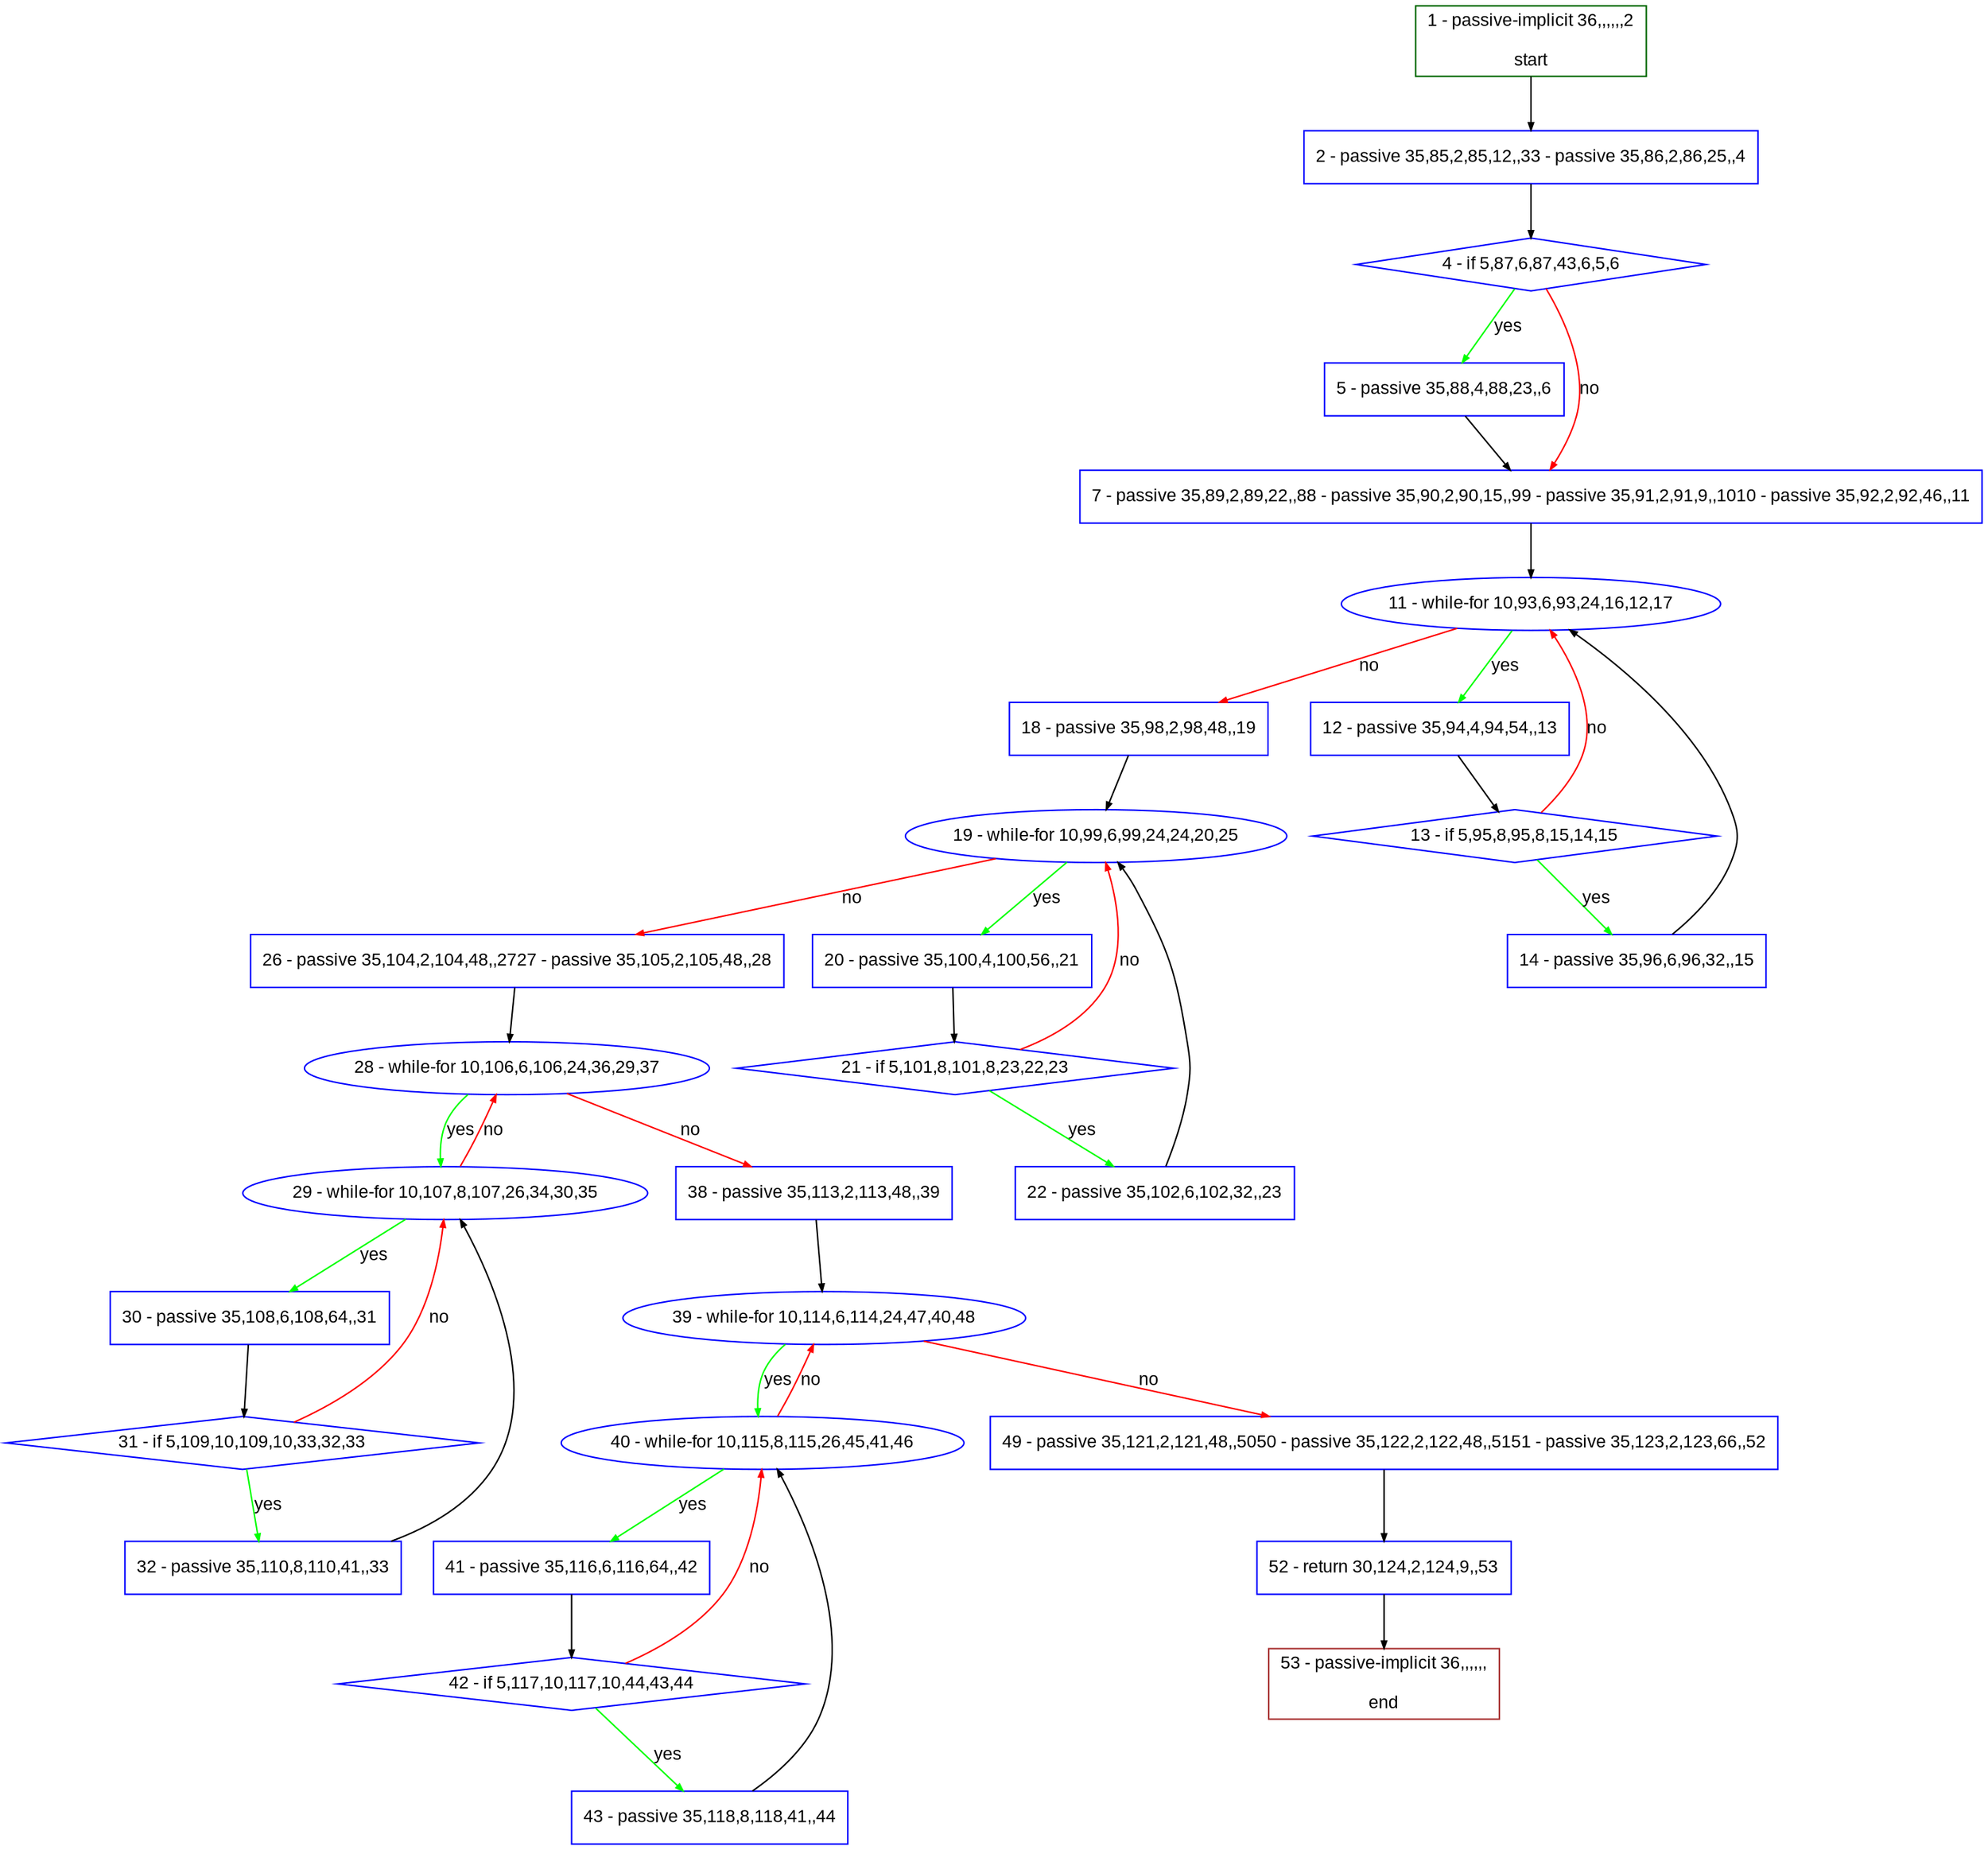 digraph "" {
  graph [pack="true", label="", fontsize="12", packmode="clust", fontname="Arial", fillcolor="#FFFFCC", bgcolor="white", style="rounded,filled", compound="true"];
  node [node_initialized="no", label="", color="grey", fontsize="12", fillcolor="white", fontname="Arial", style="filled", shape="rectangle", compound="true", fixedsize="false"];
  edge [fontcolor="black", arrowhead="normal", arrowtail="none", arrowsize="0.5", ltail="", label="", color="black", fontsize="12", lhead="", fontname="Arial", dir="forward", compound="true"];
  __N1 [label="2 - passive 35,85,2,85,12,,33 - passive 35,86,2,86,25,,4", color="#0000ff", fillcolor="#ffffff", style="filled", shape="box"];
  __N2 [label="1 - passive-implicit 36,,,,,,2\n\nstart", color="#006400", fillcolor="#ffffff", style="filled", shape="box"];
  __N3 [label="4 - if 5,87,6,87,43,6,5,6", color="#0000ff", fillcolor="#ffffff", style="filled", shape="diamond"];
  __N4 [label="5 - passive 35,88,4,88,23,,6", color="#0000ff", fillcolor="#ffffff", style="filled", shape="box"];
  __N5 [label="7 - passive 35,89,2,89,22,,88 - passive 35,90,2,90,15,,99 - passive 35,91,2,91,9,,1010 - passive 35,92,2,92,46,,11", color="#0000ff", fillcolor="#ffffff", style="filled", shape="box"];
  __N6 [label="11 - while-for 10,93,6,93,24,16,12,17", color="#0000ff", fillcolor="#ffffff", style="filled", shape="oval"];
  __N7 [label="12 - passive 35,94,4,94,54,,13", color="#0000ff", fillcolor="#ffffff", style="filled", shape="box"];
  __N8 [label="18 - passive 35,98,2,98,48,,19", color="#0000ff", fillcolor="#ffffff", style="filled", shape="box"];
  __N9 [label="13 - if 5,95,8,95,8,15,14,15", color="#0000ff", fillcolor="#ffffff", style="filled", shape="diamond"];
  __N10 [label="14 - passive 35,96,6,96,32,,15", color="#0000ff", fillcolor="#ffffff", style="filled", shape="box"];
  __N11 [label="19 - while-for 10,99,6,99,24,24,20,25", color="#0000ff", fillcolor="#ffffff", style="filled", shape="oval"];
  __N12 [label="20 - passive 35,100,4,100,56,,21", color="#0000ff", fillcolor="#ffffff", style="filled", shape="box"];
  __N13 [label="26 - passive 35,104,2,104,48,,2727 - passive 35,105,2,105,48,,28", color="#0000ff", fillcolor="#ffffff", style="filled", shape="box"];
  __N14 [label="21 - if 5,101,8,101,8,23,22,23", color="#0000ff", fillcolor="#ffffff", style="filled", shape="diamond"];
  __N15 [label="22 - passive 35,102,6,102,32,,23", color="#0000ff", fillcolor="#ffffff", style="filled", shape="box"];
  __N16 [label="28 - while-for 10,106,6,106,24,36,29,37", color="#0000ff", fillcolor="#ffffff", style="filled", shape="oval"];
  __N17 [label="29 - while-for 10,107,8,107,26,34,30,35", color="#0000ff", fillcolor="#ffffff", style="filled", shape="oval"];
  __N18 [label="38 - passive 35,113,2,113,48,,39", color="#0000ff", fillcolor="#ffffff", style="filled", shape="box"];
  __N19 [label="30 - passive 35,108,6,108,64,,31", color="#0000ff", fillcolor="#ffffff", style="filled", shape="box"];
  __N20 [label="31 - if 5,109,10,109,10,33,32,33", color="#0000ff", fillcolor="#ffffff", style="filled", shape="diamond"];
  __N21 [label="32 - passive 35,110,8,110,41,,33", color="#0000ff", fillcolor="#ffffff", style="filled", shape="box"];
  __N22 [label="39 - while-for 10,114,6,114,24,47,40,48", color="#0000ff", fillcolor="#ffffff", style="filled", shape="oval"];
  __N23 [label="40 - while-for 10,115,8,115,26,45,41,46", color="#0000ff", fillcolor="#ffffff", style="filled", shape="oval"];
  __N24 [label="49 - passive 35,121,2,121,48,,5050 - passive 35,122,2,122,48,,5151 - passive 35,123,2,123,66,,52", color="#0000ff", fillcolor="#ffffff", style="filled", shape="box"];
  __N25 [label="41 - passive 35,116,6,116,64,,42", color="#0000ff", fillcolor="#ffffff", style="filled", shape="box"];
  __N26 [label="42 - if 5,117,10,117,10,44,43,44", color="#0000ff", fillcolor="#ffffff", style="filled", shape="diamond"];
  __N27 [label="43 - passive 35,118,8,118,41,,44", color="#0000ff", fillcolor="#ffffff", style="filled", shape="box"];
  __N28 [label="52 - return 30,124,2,124,9,,53", color="#0000ff", fillcolor="#ffffff", style="filled", shape="box"];
  __N29 [label="53 - passive-implicit 36,,,,,,\n\nend", color="#a52a2a", fillcolor="#ffffff", style="filled", shape="box"];
  __N2 -> __N1 [arrowhead="normal", arrowtail="none", color="#000000", label="", dir="forward"];
  __N1 -> __N3 [arrowhead="normal", arrowtail="none", color="#000000", label="", dir="forward"];
  __N3 -> __N4 [arrowhead="normal", arrowtail="none", color="#00ff00", label="yes", dir="forward"];
  __N3 -> __N5 [arrowhead="normal", arrowtail="none", color="#ff0000", label="no", dir="forward"];
  __N4 -> __N5 [arrowhead="normal", arrowtail="none", color="#000000", label="", dir="forward"];
  __N5 -> __N6 [arrowhead="normal", arrowtail="none", color="#000000", label="", dir="forward"];
  __N6 -> __N7 [arrowhead="normal", arrowtail="none", color="#00ff00", label="yes", dir="forward"];
  __N6 -> __N8 [arrowhead="normal", arrowtail="none", color="#ff0000", label="no", dir="forward"];
  __N7 -> __N9 [arrowhead="normal", arrowtail="none", color="#000000", label="", dir="forward"];
  __N9 -> __N6 [arrowhead="normal", arrowtail="none", color="#ff0000", label="no", dir="forward"];
  __N9 -> __N10 [arrowhead="normal", arrowtail="none", color="#00ff00", label="yes", dir="forward"];
  __N10 -> __N6 [arrowhead="normal", arrowtail="none", color="#000000", label="", dir="forward"];
  __N8 -> __N11 [arrowhead="normal", arrowtail="none", color="#000000", label="", dir="forward"];
  __N11 -> __N12 [arrowhead="normal", arrowtail="none", color="#00ff00", label="yes", dir="forward"];
  __N11 -> __N13 [arrowhead="normal", arrowtail="none", color="#ff0000", label="no", dir="forward"];
  __N12 -> __N14 [arrowhead="normal", arrowtail="none", color="#000000", label="", dir="forward"];
  __N14 -> __N11 [arrowhead="normal", arrowtail="none", color="#ff0000", label="no", dir="forward"];
  __N14 -> __N15 [arrowhead="normal", arrowtail="none", color="#00ff00", label="yes", dir="forward"];
  __N15 -> __N11 [arrowhead="normal", arrowtail="none", color="#000000", label="", dir="forward"];
  __N13 -> __N16 [arrowhead="normal", arrowtail="none", color="#000000", label="", dir="forward"];
  __N16 -> __N17 [arrowhead="normal", arrowtail="none", color="#00ff00", label="yes", dir="forward"];
  __N17 -> __N16 [arrowhead="normal", arrowtail="none", color="#ff0000", label="no", dir="forward"];
  __N16 -> __N18 [arrowhead="normal", arrowtail="none", color="#ff0000", label="no", dir="forward"];
  __N17 -> __N19 [arrowhead="normal", arrowtail="none", color="#00ff00", label="yes", dir="forward"];
  __N19 -> __N20 [arrowhead="normal", arrowtail="none", color="#000000", label="", dir="forward"];
  __N20 -> __N17 [arrowhead="normal", arrowtail="none", color="#ff0000", label="no", dir="forward"];
  __N20 -> __N21 [arrowhead="normal", arrowtail="none", color="#00ff00", label="yes", dir="forward"];
  __N21 -> __N17 [arrowhead="normal", arrowtail="none", color="#000000", label="", dir="forward"];
  __N18 -> __N22 [arrowhead="normal", arrowtail="none", color="#000000", label="", dir="forward"];
  __N22 -> __N23 [arrowhead="normal", arrowtail="none", color="#00ff00", label="yes", dir="forward"];
  __N23 -> __N22 [arrowhead="normal", arrowtail="none", color="#ff0000", label="no", dir="forward"];
  __N22 -> __N24 [arrowhead="normal", arrowtail="none", color="#ff0000", label="no", dir="forward"];
  __N23 -> __N25 [arrowhead="normal", arrowtail="none", color="#00ff00", label="yes", dir="forward"];
  __N25 -> __N26 [arrowhead="normal", arrowtail="none", color="#000000", label="", dir="forward"];
  __N26 -> __N23 [arrowhead="normal", arrowtail="none", color="#ff0000", label="no", dir="forward"];
  __N26 -> __N27 [arrowhead="normal", arrowtail="none", color="#00ff00", label="yes", dir="forward"];
  __N27 -> __N23 [arrowhead="normal", arrowtail="none", color="#000000", label="", dir="forward"];
  __N24 -> __N28 [arrowhead="normal", arrowtail="none", color="#000000", label="", dir="forward"];
  __N28 -> __N29 [arrowhead="normal", arrowtail="none", color="#000000", label="", dir="forward"];
}
